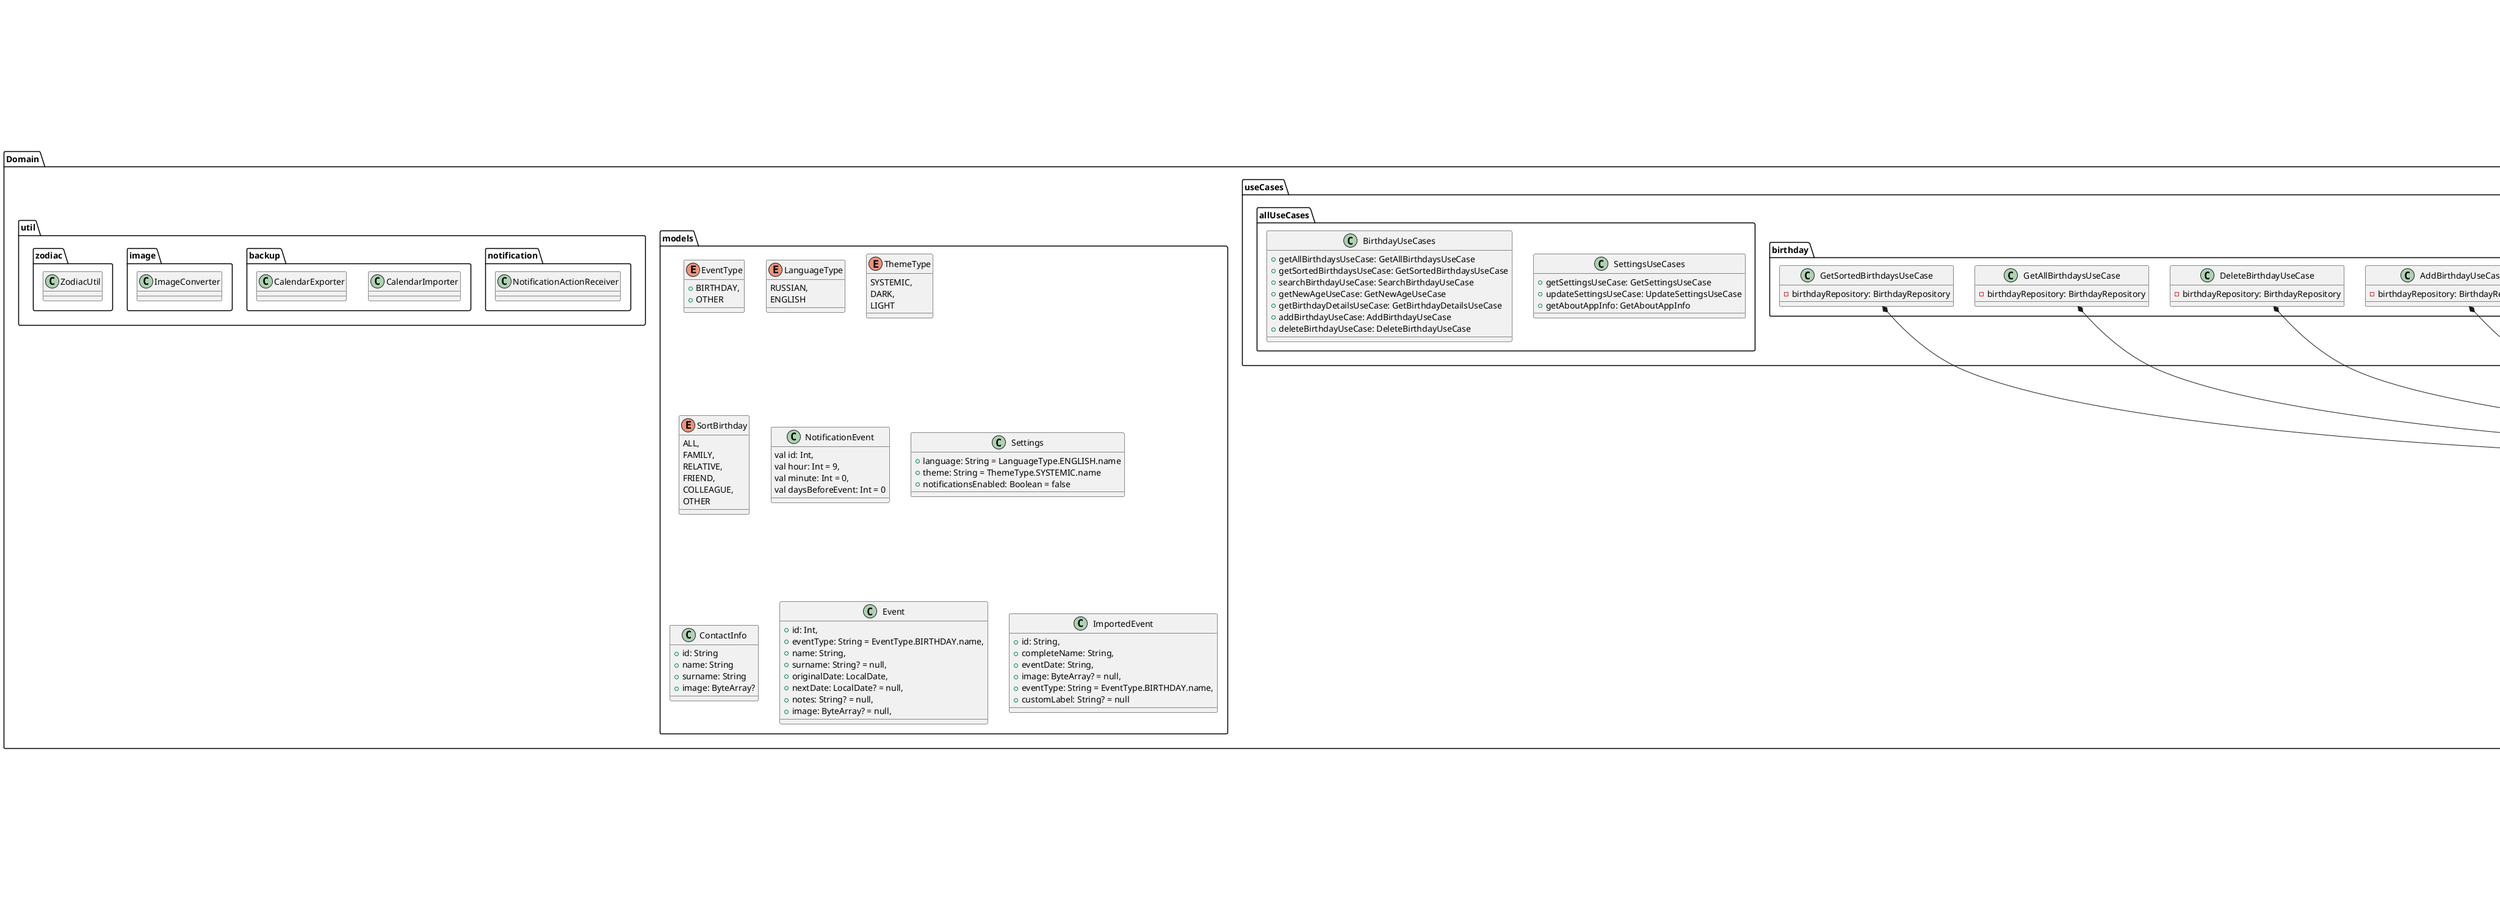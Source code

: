 @startuml

package "Presentation" {

    package "screens" {
        package "screen" {
            class CalendarScreen
            class ListOfBirthdaysScreen
            class AddingBirthdayScreen
            class SettingsScreen
        }

        package "navigation" {
            class NavigationScreen
            object RouteScreen
        }
    }

    package "viewModel" {
        class BirthdayViewModel {
            +birthdayUseCases: BirthdayUseCases
        }
        class SettingsViewModel {
            +settingsUseCases: SettingsUseCases
        }
    }
}

package "Domain" {

    package "models" {

        enum EventType {
            +BIRTHDAY,
            +OTHER
        }

        enum LanguageType {
            RUSSIAN,
            ENGLISH
        }

        enum ThemeType {
            SYSTEMIC,
            DARK,
            LIGHT
        }

        enum SortBirthday {
            ALL,
            FAMILY,
            RELATIVE,
            FRIEND,
            COLLEAGUE,
            OTHER
        }

        class NotificationEvent{
            val id: Int,
            val hour: Int = 9,
            val minute: Int = 0,
            val daysBeforeEvent: Int = 0
        }

        class Settings {
            +language: String = LanguageType.ENGLISH.name
            +theme: String = ThemeType.SYSTEMIC.name
            +notificationsEnabled: Boolean = false
        }

        class ContactInfo{
            +id: String
            +name: String
            +surname: String
            +image: ByteArray?
        }

        class Event {
            +id: Int,
            +eventType: String = EventType.BIRTHDAY.name,
            +name: String,
            +surname: String? = null,
            +originalDate: LocalDate,
            +nextDate: LocalDate? = null,
            +notes: String? = null,
            +image: ByteArray? = null,
        }

        class ImportedEvent {
            +id: String,
            +completeName: String,
            +eventDate: String,
            +image: ByteArray? = null,
            +eventType: String = EventType.BIRTHDAY.name,
            +customLabel: String? = null
        }
    }

    package "repositories" {

        interface BirthdayRepository {
            +getAllBirthdays(): List<Birthday>
            +getSortedBirthdays(sortType: String): List<Birthday>
            +searchBirthday(query: String): List<Birthday>
            +getNewAge(birthday: Birthday): Int
            +getBirthdayDetails(id: Int): Birthday
            +addBirthday(birthday: Birthday)
            +updateBirthday(birthday: Birthday)
            +deleteBirthday(id: Int)
        }

        interface SettingsRepository {
            +getSettings(): Settings
            +updateSettings(settings: Settings)
            +getAboutAppInfo(): String
        }
    }

    package "useCases" {

        package "birthday" {
            class GetAllBirthdaysUseCase
            {
                - birthdayRepository: BirthdayRepository
            }

            class GetSortedBirthdaysUseCase
            {
                - birthdayRepository: BirthdayRepository
            }

            class SearchBirthdayUseCase
            {
                - birthdayRepository: BirthdayRepository
            }

             class GetNewAgeUseCase
            {
                - birthdayRepository: BirthdayRepository
            }

             class GetBirthdayDetailsUseCase
            {
                - birthdayRepository: BirthdayRepository
            }

             class AddBirthdayUseCase
            {
                - birthdayRepository: BirthdayRepository
            }

            class DeleteBirthdayUseCase
            {
                - birthdayRepository: BirthdayRepository
            }
        }

        package "settings" {
            class GetSettingsUseCase
            {
                - settingsRepository: SettingsRepository
            }

            class UpdateSettingsUseCase
            {
                - settingsRepository: SettingsRepository
            }

            class GetAboutAppInfo
            {
                - settingsRepository: SettingsRepository
            }
        }

        package "allUseCases" {
            class SettingsUseCases{
                + getSettingsUseCase: GetSettingsUseCase
                + updateSettingsUseCase: UpdateSettingsUseCase
                + getAboutAppInfo: GetAboutAppInfo
            }

            class BirthdayUseCases{
                +getAllBirthdaysUseCase: GetAllBirthdaysUseCase
                +getSortedBirthdaysUseCase: GetSortedBirthdaysUseCase
                +searchBirthdayUseCase: SearchBirthdayUseCase
                +getNewAgeUseCase: GetNewAgeUseCase
                +getBirthdayDetailsUseCase: GetBirthdayDetailsUseCase
                +addBirthdayUseCase: AddBirthdayUseCase
                +deleteBirthdayUseCase: DeleteBirthdayUseCase
            }
        }
    }

    package "util" {
        package "notification" {
            class NotificationActionReceiver
        }

        package "backup" {
            class CalendarImporter
            class CalendarExporter
        }

        package "image" {
            class ImageConverter
        }

        package "zodiac" {
            class ZodiacUtil
        }
    }
}

package "Data" {

    package "repositories" {
        class BirthdayRepositoryImpl {
            +getAllBirthdays(): List<Birthday>
            +getSortedBirthdays(): List<Birthday>
            +searchBirthday(query: String): List<Birthday>
            +getNewAge(birthday: Birthday): Int
            +getBirthdayDetails(id: Int): Birthday
            +addBirthday(birthday: Birthday)
            +updateBirthday(birthday: Birthday)
            +deleteBirthday(id: Int)
        }
        class SettingsRepositoryImpl {
            +getSettings(): Settings
            +updateSettings(settings: Settings)
            +getAboutAppInfo(): String
        }
    }

    package "db" {
        class Database
    }

     package "entity" {
        class SettingsEntity {
            +language: String = LanguageType.ENGLISH.name
            +theme: String = ThemeType.SYSTEMIC.name
            +notificationsEnabled: Boolean = false
        }

        class NotificationEvent{
            val id: Int,
            val hour: Int,
            val minute: Int,
            val daysBeforeEvent: Int
        }

        class ContactInfoEntity {
            +id: String
            +name: String
            +surname: String
            +image: ByteArray?
        }

        class EventEntity {
            +id: Int,
            +eventType: String = EventType.BIRTHDAY.name,
            +name: String,
            +surname: String? = null,
            +originalDate: String,
            +nextDate: String? = null,
            +notes: String? = null,
            +image: ByteArray? = null,
        }
     }

     package "dao" {
        class CalendarDao
        class SettingsDao
     }
}

package "di" {
    object DatabaseModule
    object RepositoryModule
    object UseCaseModule
}

BirthdayViewModel *-- BirthdayRepository
SettingsViewModel *-- SettingsRepository

BirthdayRepository <|.. BirthdayRepositoryImpl
SettingsRepository <|.. SettingsRepositoryImpl

BirthdayRepositoryImpl --> Database
SettingsRepositoryImpl --> Database

DatabaseModule *-- Database
RepositoryModule *-- CalendarDao
RepositoryModule *-- SettingsDao
UseCaseModule *-- BirthdayRepository
UseCaseModule *-- SettingsRepository

GetAllBirthdaysUseCase *-- BirthdayRepository
GetSortedBirthdaysUseCase *-- BirthdayRepository
SearchBirthdayUseCase *-- BirthdayRepository
GetNewAgeUseCase *-- BirthdayRepository
GetBirthdayDetailsUseCase *-- BirthdayRepository
AddBirthdayUseCase *-- BirthdayRepository
DeleteBirthdayUseCase *-- BirthdayRepository

GetSettingsUseCase *-- SettingsRepository
UpdateSettingsUseCase *-- SettingsRepository
GetAboutAppInfo *-- SettingsRepository

CalendarScreen <|-- BirthdayViewModel
ListOfBirthdaysScreen <|-- BirthdayViewModel
AddingBirthdayScreen <|-- BirthdayViewModel
SettingsScreen <|-- SettingsViewModel



@enduml